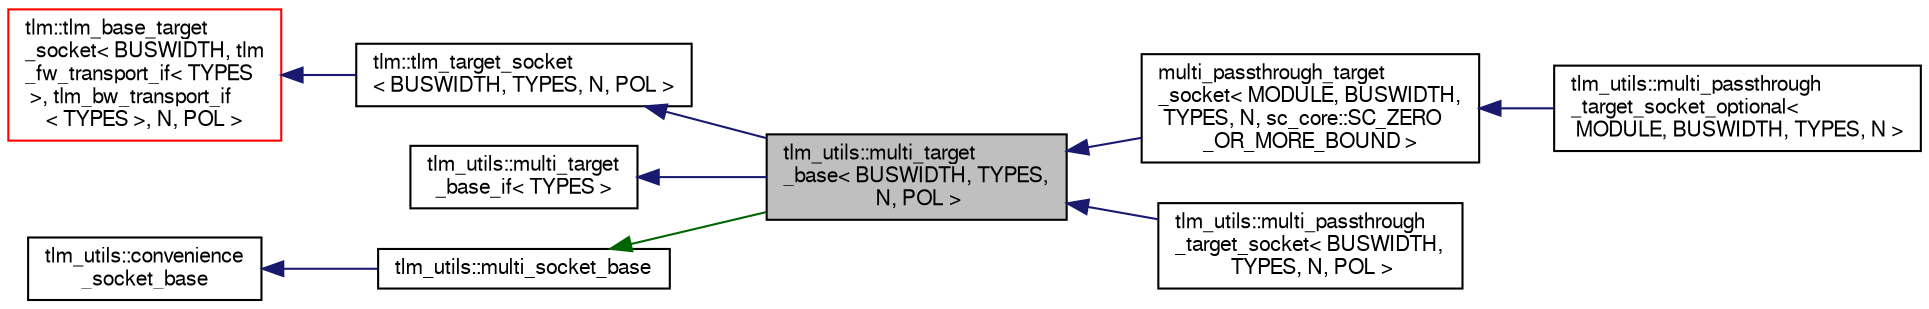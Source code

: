 digraph "tlm_utils::multi_target_base&lt; BUSWIDTH, TYPES, N, POL &gt;"
{
  edge [fontname="FreeSans",fontsize="10",labelfontname="FreeSans",labelfontsize="10"];
  node [fontname="FreeSans",fontsize="10",shape=record];
  rankdir="LR";
  Node0 [label="tlm_utils::multi_target\l_base\< BUSWIDTH, TYPES,\l N, POL \>",height=0.2,width=0.4,color="black", fillcolor="grey75", style="filled", fontcolor="black"];
  Node1 -> Node0 [dir="back",color="midnightblue",fontsize="10",style="solid",fontname="FreeSans"];
  Node1 [label="tlm::tlm_target_socket\l\< BUSWIDTH, TYPES, N, POL \>",height=0.2,width=0.4,color="black", fillcolor="white", style="filled",URL="$a02523.html"];
  Node2 -> Node1 [dir="back",color="midnightblue",fontsize="10",style="solid",fontname="FreeSans"];
  Node2 [label="tlm::tlm_base_target\l_socket\< BUSWIDTH, tlm\l_fw_transport_if\< TYPES\l \>, tlm_bw_transport_if\l\< TYPES \>, N, POL \>",height=0.2,width=0.4,color="red", fillcolor="white", style="filled",URL="$a02511.html"];
  Node8 -> Node0 [dir="back",color="midnightblue",fontsize="10",style="solid",fontname="FreeSans"];
  Node8 [label="tlm_utils::multi_target\l_base_if\< TYPES \>",height=0.2,width=0.4,color="black", fillcolor="white", style="filled",URL="$a02607.html"];
  Node9 -> Node0 [dir="back",color="darkgreen",fontsize="10",style="solid",fontname="FreeSans"];
  Node9 [label="tlm_utils::multi_socket_base",height=0.2,width=0.4,color="black", fillcolor="white", style="filled",URL="$a02539.html"];
  Node10 -> Node9 [dir="back",color="midnightblue",fontsize="10",style="solid",fontname="FreeSans"];
  Node10 [label="tlm_utils::convenience\l_socket_base",height=0.2,width=0.4,color="black", fillcolor="white", style="filled",URL="$a02527.html"];
  Node0 -> Node11 [dir="back",color="midnightblue",fontsize="10",style="solid",fontname="FreeSans"];
  Node11 [label="multi_passthrough_target\l_socket\< MODULE, BUSWIDTH,\l TYPES, N, sc_core::SC_ZERO\l_OR_MORE_BOUND \>",height=0.2,width=0.4,color="black", fillcolor="white", style="filled",URL="$a02579.html"];
  Node11 -> Node12 [dir="back",color="midnightblue",fontsize="10",style="solid",fontname="FreeSans"];
  Node12 [label="tlm_utils::multi_passthrough\l_target_socket_optional\<\l MODULE, BUSWIDTH, TYPES, N \>",height=0.2,width=0.4,color="black", fillcolor="white", style="filled",URL="$a02583.html"];
  Node0 -> Node13 [dir="back",color="midnightblue",fontsize="10",style="solid",fontname="FreeSans"];
  Node13 [label="tlm_utils::multi_passthrough\l_target_socket\< BUSWIDTH,\l TYPES, N, POL \>",height=0.2,width=0.4,color="black", fillcolor="white", style="filled",URL="$a02579.html"];
}
